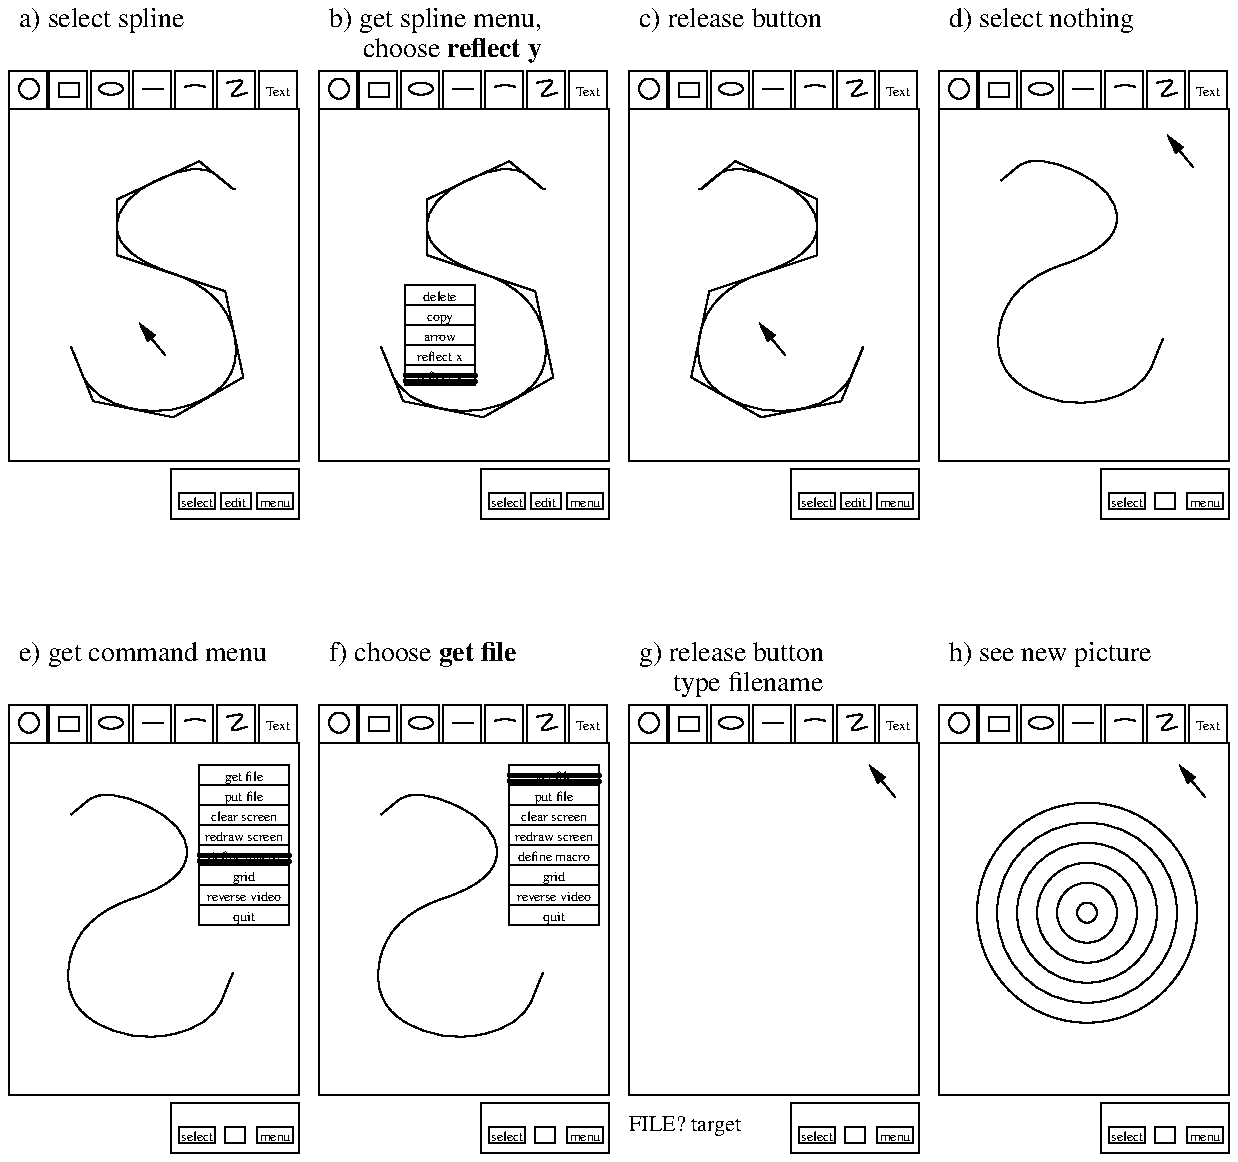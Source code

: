 .PS
scale=100
define macro0 |
[
spline  from 109,258\
to 119,260\
to 109,250\
to 119,253
arc from 98,256 to 88,256 at 93,240
line  from 67,255 to 77,255 
ellipse ht 6 wid 12 at 51,255
box ht 7 wid 10 with .nw at 25,258 
circle rad 5 at 10,255
box ht 19 wid 19 with .nw at 0,264 
box ht 19 wid 19 with .nw at 20,264 
box ht 19 wid 19 with .nw at 41,264 
box ht 19 wid 19 with .nw at 62,264 
box ht 19 wid 19 with .nw at 83,264 
box ht 19 wid 19 with .nw at 104,264 
box ht 19 wid 19 with .nw at 125,264 "\s5Text\s0"
box ht 176 wid 145 with .nw at 0,245 
box ht 25 wid 64 with .nw at 81,65 
box ht 8 wid 18 with .nw at 85,53 
box ht 8 wid 18 with .nw at 124,53 
box ht 8 wid 15 with .nw at 106,53 
"\s5select\s0" at 94,49 
"\s5edit\s0" at 113,49  
"\s5menu\s0" at 133,49 
] |

define macro1 |
[
line  from 11,8 to 0,35 
line  from 82,114 to 82,114 
line  from 81,114 to 64,128 
line  from 64,128 to 23,109 
line  from 23,109 to 23,81 
line  from 23,81 to 77,63 
line  from 77,63 to 86,20 
line  from 86,20 to 51,0 
line  from 51,0 to 11,8 
spline  from 81,114\
to 64,128\
to 23,109\
to 23,81\
to 77,63\
to 86,20\
to 51,0\
to 11,8\
to 0,35
] |

define macro2 |
[
box ht 10 wid 35 with .nw at 0,50 "\s5delete\s0"
box ht 10 wid 35 with .nw at 0,40 "\s5copy\s0"
box ht 10 wid 35 with .nw at 0,30 "\s5arrow\s0"
box ht 10 wid 35 with .nw at 0,20 "\s5reflect x\s0"
box ht 10 wid 35 with .nw at 0,10 "\s5reflect y\s0"
] |

define macro3 |
[
line <- from 0,16 to 13,0 
] |

define macro4 |
[
spline  from 8,114\
to 25,128\
to 66,109\
to 66,81\
to 12,63\
to 3,20\
to 38,0\
to 78,8\
to 89,35
line  from 38,0 to 78,8 
line  from 3,20 to 38,0 
line  from 12,63 to 3,20 
line  from 66,81 to 12,63 
line  from 66,109 to 66,81 
line  from 25,128 to 66,109 
line  from 8,114 to 25,128 
line  from 7,114 to 7,114 
line  from 78,8 to 89,35 
] |

define macro6 |
[
box ht 10 wid 45 with .nw at 0,80 "\s5get file\s0"
box ht 10 wid 45 with .nw at 0,70 "\s5put file\s0"
box ht 10 wid 45 with .nw at 0,60 "\s5clear screen\s0"
box ht 10 wid 45 with .nw at 0,50 "\s5redraw screen\s0"
box ht 10 wid 45 with .nw at 0,40 "\s5define macro\s0"
box ht 10 wid 45 with .nw at 0,30 "\s5grid\s0"
box ht 10 wid 45 with .nw at 0,20 "\s5reverse video\s0"
box ht 10 wid 45 with .nw at 0,10 "\s5quit\s0"
] |

define macro7 |
[
spline  from 8,114\
to 25,128\
to 66,109\
to 66,81\
to 12,63\
to 3,20\
to 38,0\
to 78,8\
to 89,35
] |

define macro8 |
[
circle rad 55 at 59,59
circle rad 45 at 59,59
circle rad 35 at 59,59
circle rad 25 at 59,59
circle rad 15 at 59,59
circle rad 5 at 59,59
] |

define macro9 |
[
spline  from 109,258\
to 119,260\
to 109,250\
to 119,253
arc from 98,256 to 88,256 at 93,240
line  from 67,255 to 77,255 
ellipse ht 6 wid 12 at 51,255
box ht 7 wid 10 with .nw at 25,258 
circle rad 5 at 10,255
box ht 19 wid 19 with .nw at 0,264 
box ht 19 wid 19 with .nw at 20,264 
box ht 19 wid 19 with .nw at 41,264 
box ht 19 wid 19 with .nw at 62,264 
box ht 19 wid 19 with .nw at 83,264 
box ht 19 wid 19 with .nw at 104,264 
box ht 19 wid 19 with .nw at 125,264 "\s5Text\s0"
box ht 176 wid 145 with .nw at 0,245 
box ht 25 wid 64 with .nw at 81,65 
box ht 8 wid 18 with .nw at 85,53 
box ht 8 wid 18 with .nw at 124,53 
box ht 8 wid 10 with .nw at 108,53 
"\s5select\s0" at 94,49 
"\s5menu\s0" at 133,49 
] |

macro0 with .nw at 5,-33
macro1 with .nw at 36,-78
macro3 with .nw at 70,-159
"a) select spline" at 10,-8 ljust

macro0 with .nw at 160,-33
macro1 with .nw at 191,-78
macro2 with .nw at 203,-140
.ps 36
line from 203,-185 to 238,-185
line from 203,-188 to 238,-188
.ps
"b) get spline menu," at 165,-8 ljust
"choose \fBreflect y\fR" at 182,-23 ljust

macro0 with .nw at 315,-33
macro3 with .nw at 380,-159
macro4 with .nw at 346,-78
"c) release button" at 320,-8 ljust

macro9 with .nw at 470,-33
macro3 with .nw at 584,-65
macro7 with .nw at 501,-78
"d) select nothing" at 475,-8 ljust

macro9 with .nw at 5,-350
macro6 with .nw at 100,-380
.ps 36
line from 100,-425 to 145,-425
line from 100,-428 to 145,-428
.ps
macro7 with .nw at 36,-395
"e) get command menu" at 10,-325 ljust

macro9 with .nw at 160,-350
macro6 with .nw at 255,-380
.ps 36
line from 255,-385 to 300,-385
line from 255,-388 to 300,-388
.ps
macro7 with .nw at 191,-395
"f) choose \fBget file\fR" at 165,-325 ljust

macro9 with .nw at 315,-350
macro3 with .nw at 435,-380
"\s8FILE? target\s0" at 315,-560 ljust
"g) release button" at 320,-325 ljust
"type filename" at 337,-340 ljust

macro9 with .nw at 470,-350
macro8 with .nw at 489,-399
macro3 with .nw at 590,-380
"h) see new picture" at 475,-325 ljust
.PE
